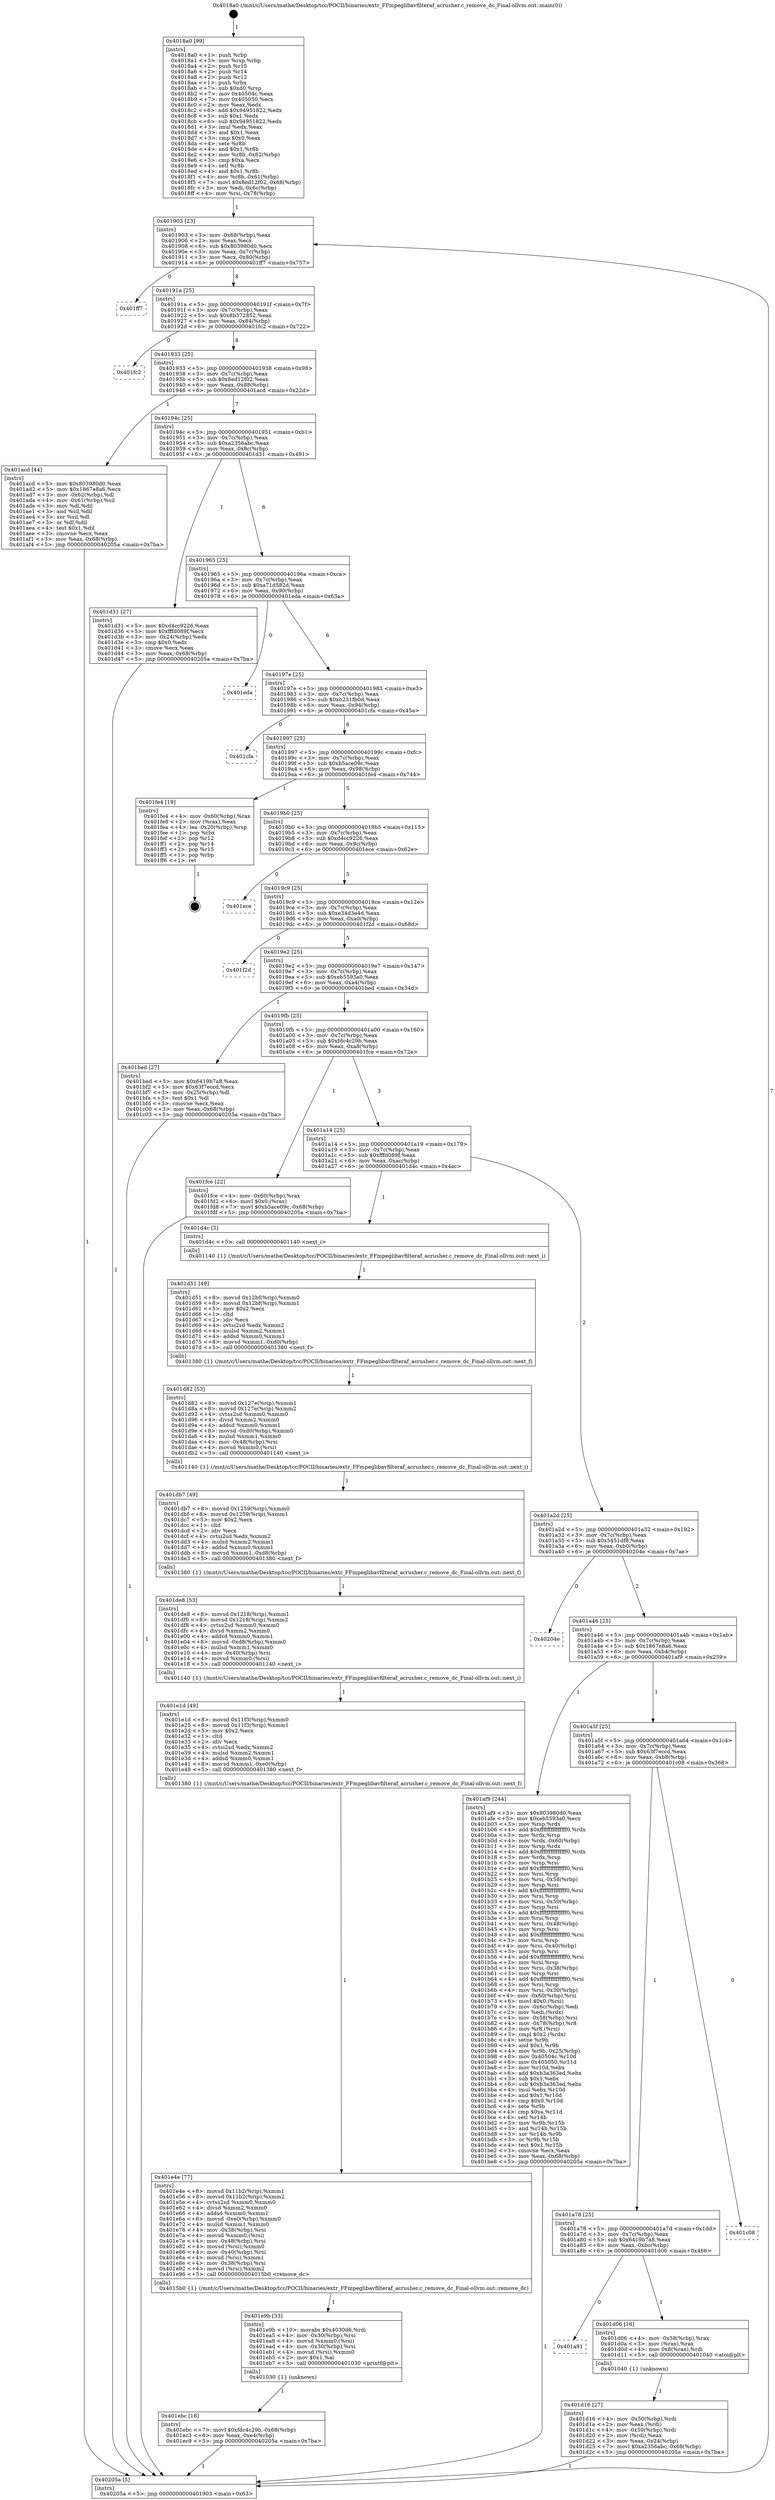 digraph "0x4018a0" {
  label = "0x4018a0 (/mnt/c/Users/mathe/Desktop/tcc/POCII/binaries/extr_FFmpeglibavfilteraf_acrusher.c_remove_dc_Final-ollvm.out::main(0))"
  labelloc = "t"
  node[shape=record]

  Entry [label="",width=0.3,height=0.3,shape=circle,fillcolor=black,style=filled]
  "0x401903" [label="{
     0x401903 [23]\l
     | [instrs]\l
     &nbsp;&nbsp;0x401903 \<+3\>: mov -0x68(%rbp),%eax\l
     &nbsp;&nbsp;0x401906 \<+2\>: mov %eax,%ecx\l
     &nbsp;&nbsp;0x401908 \<+6\>: sub $0x803980d0,%ecx\l
     &nbsp;&nbsp;0x40190e \<+3\>: mov %eax,-0x7c(%rbp)\l
     &nbsp;&nbsp;0x401911 \<+3\>: mov %ecx,-0x80(%rbp)\l
     &nbsp;&nbsp;0x401914 \<+6\>: je 0000000000401ff7 \<main+0x757\>\l
  }"]
  "0x401ff7" [label="{
     0x401ff7\l
  }", style=dashed]
  "0x40191a" [label="{
     0x40191a [25]\l
     | [instrs]\l
     &nbsp;&nbsp;0x40191a \<+5\>: jmp 000000000040191f \<main+0x7f\>\l
     &nbsp;&nbsp;0x40191f \<+3\>: mov -0x7c(%rbp),%eax\l
     &nbsp;&nbsp;0x401922 \<+5\>: sub $0x8b372852,%eax\l
     &nbsp;&nbsp;0x401927 \<+6\>: mov %eax,-0x84(%rbp)\l
     &nbsp;&nbsp;0x40192d \<+6\>: je 0000000000401fc2 \<main+0x722\>\l
  }"]
  Exit [label="",width=0.3,height=0.3,shape=circle,fillcolor=black,style=filled,peripheries=2]
  "0x401fc2" [label="{
     0x401fc2\l
  }", style=dashed]
  "0x401933" [label="{
     0x401933 [25]\l
     | [instrs]\l
     &nbsp;&nbsp;0x401933 \<+5\>: jmp 0000000000401938 \<main+0x98\>\l
     &nbsp;&nbsp;0x401938 \<+3\>: mov -0x7c(%rbp),%eax\l
     &nbsp;&nbsp;0x40193b \<+5\>: sub $0x8ed12f02,%eax\l
     &nbsp;&nbsp;0x401940 \<+6\>: mov %eax,-0x88(%rbp)\l
     &nbsp;&nbsp;0x401946 \<+6\>: je 0000000000401acd \<main+0x22d\>\l
  }"]
  "0x401ebc" [label="{
     0x401ebc [18]\l
     | [instrs]\l
     &nbsp;&nbsp;0x401ebc \<+7\>: movl $0xfdc4c29b,-0x68(%rbp)\l
     &nbsp;&nbsp;0x401ec3 \<+6\>: mov %eax,-0xe4(%rbp)\l
     &nbsp;&nbsp;0x401ec9 \<+5\>: jmp 000000000040205a \<main+0x7ba\>\l
  }"]
  "0x401acd" [label="{
     0x401acd [44]\l
     | [instrs]\l
     &nbsp;&nbsp;0x401acd \<+5\>: mov $0x803980d0,%eax\l
     &nbsp;&nbsp;0x401ad2 \<+5\>: mov $0x1867e8a6,%ecx\l
     &nbsp;&nbsp;0x401ad7 \<+3\>: mov -0x62(%rbp),%dl\l
     &nbsp;&nbsp;0x401ada \<+4\>: mov -0x61(%rbp),%sil\l
     &nbsp;&nbsp;0x401ade \<+3\>: mov %dl,%dil\l
     &nbsp;&nbsp;0x401ae1 \<+3\>: and %sil,%dil\l
     &nbsp;&nbsp;0x401ae4 \<+3\>: xor %sil,%dl\l
     &nbsp;&nbsp;0x401ae7 \<+3\>: or %dl,%dil\l
     &nbsp;&nbsp;0x401aea \<+4\>: test $0x1,%dil\l
     &nbsp;&nbsp;0x401aee \<+3\>: cmovne %ecx,%eax\l
     &nbsp;&nbsp;0x401af1 \<+3\>: mov %eax,-0x68(%rbp)\l
     &nbsp;&nbsp;0x401af4 \<+5\>: jmp 000000000040205a \<main+0x7ba\>\l
  }"]
  "0x40194c" [label="{
     0x40194c [25]\l
     | [instrs]\l
     &nbsp;&nbsp;0x40194c \<+5\>: jmp 0000000000401951 \<main+0xb1\>\l
     &nbsp;&nbsp;0x401951 \<+3\>: mov -0x7c(%rbp),%eax\l
     &nbsp;&nbsp;0x401954 \<+5\>: sub $0xa2356abc,%eax\l
     &nbsp;&nbsp;0x401959 \<+6\>: mov %eax,-0x8c(%rbp)\l
     &nbsp;&nbsp;0x40195f \<+6\>: je 0000000000401d31 \<main+0x491\>\l
  }"]
  "0x40205a" [label="{
     0x40205a [5]\l
     | [instrs]\l
     &nbsp;&nbsp;0x40205a \<+5\>: jmp 0000000000401903 \<main+0x63\>\l
  }"]
  "0x4018a0" [label="{
     0x4018a0 [99]\l
     | [instrs]\l
     &nbsp;&nbsp;0x4018a0 \<+1\>: push %rbp\l
     &nbsp;&nbsp;0x4018a1 \<+3\>: mov %rsp,%rbp\l
     &nbsp;&nbsp;0x4018a4 \<+2\>: push %r15\l
     &nbsp;&nbsp;0x4018a6 \<+2\>: push %r14\l
     &nbsp;&nbsp;0x4018a8 \<+2\>: push %r12\l
     &nbsp;&nbsp;0x4018aa \<+1\>: push %rbx\l
     &nbsp;&nbsp;0x4018ab \<+7\>: sub $0xd0,%rsp\l
     &nbsp;&nbsp;0x4018b2 \<+7\>: mov 0x40504c,%eax\l
     &nbsp;&nbsp;0x4018b9 \<+7\>: mov 0x405050,%ecx\l
     &nbsp;&nbsp;0x4018c0 \<+2\>: mov %eax,%edx\l
     &nbsp;&nbsp;0x4018c2 \<+6\>: add $0x94951822,%edx\l
     &nbsp;&nbsp;0x4018c8 \<+3\>: sub $0x1,%edx\l
     &nbsp;&nbsp;0x4018cb \<+6\>: sub $0x94951822,%edx\l
     &nbsp;&nbsp;0x4018d1 \<+3\>: imul %edx,%eax\l
     &nbsp;&nbsp;0x4018d4 \<+3\>: and $0x1,%eax\l
     &nbsp;&nbsp;0x4018d7 \<+3\>: cmp $0x0,%eax\l
     &nbsp;&nbsp;0x4018da \<+4\>: sete %r8b\l
     &nbsp;&nbsp;0x4018de \<+4\>: and $0x1,%r8b\l
     &nbsp;&nbsp;0x4018e2 \<+4\>: mov %r8b,-0x62(%rbp)\l
     &nbsp;&nbsp;0x4018e6 \<+3\>: cmp $0xa,%ecx\l
     &nbsp;&nbsp;0x4018e9 \<+4\>: setl %r8b\l
     &nbsp;&nbsp;0x4018ed \<+4\>: and $0x1,%r8b\l
     &nbsp;&nbsp;0x4018f1 \<+4\>: mov %r8b,-0x61(%rbp)\l
     &nbsp;&nbsp;0x4018f5 \<+7\>: movl $0x8ed12f02,-0x68(%rbp)\l
     &nbsp;&nbsp;0x4018fc \<+3\>: mov %edi,-0x6c(%rbp)\l
     &nbsp;&nbsp;0x4018ff \<+4\>: mov %rsi,-0x78(%rbp)\l
  }"]
  "0x401e9b" [label="{
     0x401e9b [33]\l
     | [instrs]\l
     &nbsp;&nbsp;0x401e9b \<+10\>: movabs $0x4030d6,%rdi\l
     &nbsp;&nbsp;0x401ea5 \<+4\>: mov -0x30(%rbp),%rsi\l
     &nbsp;&nbsp;0x401ea9 \<+4\>: movsd %xmm0,(%rsi)\l
     &nbsp;&nbsp;0x401ead \<+4\>: mov -0x30(%rbp),%rsi\l
     &nbsp;&nbsp;0x401eb1 \<+4\>: movsd (%rsi),%xmm0\l
     &nbsp;&nbsp;0x401eb5 \<+2\>: mov $0x1,%al\l
     &nbsp;&nbsp;0x401eb7 \<+5\>: call 0000000000401030 \<printf@plt\>\l
     | [calls]\l
     &nbsp;&nbsp;0x401030 \{1\} (unknown)\l
  }"]
  "0x401d31" [label="{
     0x401d31 [27]\l
     | [instrs]\l
     &nbsp;&nbsp;0x401d31 \<+5\>: mov $0xd4cc9226,%eax\l
     &nbsp;&nbsp;0x401d36 \<+5\>: mov $0xfffd089f,%ecx\l
     &nbsp;&nbsp;0x401d3b \<+3\>: mov -0x24(%rbp),%edx\l
     &nbsp;&nbsp;0x401d3e \<+3\>: cmp $0x0,%edx\l
     &nbsp;&nbsp;0x401d41 \<+3\>: cmove %ecx,%eax\l
     &nbsp;&nbsp;0x401d44 \<+3\>: mov %eax,-0x68(%rbp)\l
     &nbsp;&nbsp;0x401d47 \<+5\>: jmp 000000000040205a \<main+0x7ba\>\l
  }"]
  "0x401965" [label="{
     0x401965 [25]\l
     | [instrs]\l
     &nbsp;&nbsp;0x401965 \<+5\>: jmp 000000000040196a \<main+0xca\>\l
     &nbsp;&nbsp;0x40196a \<+3\>: mov -0x7c(%rbp),%eax\l
     &nbsp;&nbsp;0x40196d \<+5\>: sub $0xa71d582d,%eax\l
     &nbsp;&nbsp;0x401972 \<+6\>: mov %eax,-0x90(%rbp)\l
     &nbsp;&nbsp;0x401978 \<+6\>: je 0000000000401eda \<main+0x63a\>\l
  }"]
  "0x401e4e" [label="{
     0x401e4e [77]\l
     | [instrs]\l
     &nbsp;&nbsp;0x401e4e \<+8\>: movsd 0x11b2(%rip),%xmm1\l
     &nbsp;&nbsp;0x401e56 \<+8\>: movsd 0x11b2(%rip),%xmm2\l
     &nbsp;&nbsp;0x401e5e \<+4\>: cvtss2sd %xmm0,%xmm0\l
     &nbsp;&nbsp;0x401e62 \<+4\>: divsd %xmm2,%xmm0\l
     &nbsp;&nbsp;0x401e66 \<+4\>: addsd %xmm0,%xmm1\l
     &nbsp;&nbsp;0x401e6a \<+8\>: movsd -0xe0(%rbp),%xmm0\l
     &nbsp;&nbsp;0x401e72 \<+4\>: mulsd %xmm1,%xmm0\l
     &nbsp;&nbsp;0x401e76 \<+4\>: mov -0x38(%rbp),%rsi\l
     &nbsp;&nbsp;0x401e7a \<+4\>: movsd %xmm0,(%rsi)\l
     &nbsp;&nbsp;0x401e7e \<+4\>: mov -0x48(%rbp),%rsi\l
     &nbsp;&nbsp;0x401e82 \<+4\>: movsd (%rsi),%xmm0\l
     &nbsp;&nbsp;0x401e86 \<+4\>: mov -0x40(%rbp),%rsi\l
     &nbsp;&nbsp;0x401e8a \<+4\>: movsd (%rsi),%xmm1\l
     &nbsp;&nbsp;0x401e8e \<+4\>: mov -0x38(%rbp),%rsi\l
     &nbsp;&nbsp;0x401e92 \<+4\>: movsd (%rsi),%xmm2\l
     &nbsp;&nbsp;0x401e96 \<+5\>: call 00000000004015b0 \<remove_dc\>\l
     | [calls]\l
     &nbsp;&nbsp;0x4015b0 \{1\} (/mnt/c/Users/mathe/Desktop/tcc/POCII/binaries/extr_FFmpeglibavfilteraf_acrusher.c_remove_dc_Final-ollvm.out::remove_dc)\l
  }"]
  "0x401eda" [label="{
     0x401eda\l
  }", style=dashed]
  "0x40197e" [label="{
     0x40197e [25]\l
     | [instrs]\l
     &nbsp;&nbsp;0x40197e \<+5\>: jmp 0000000000401983 \<main+0xe3\>\l
     &nbsp;&nbsp;0x401983 \<+3\>: mov -0x7c(%rbp),%eax\l
     &nbsp;&nbsp;0x401986 \<+5\>: sub $0xb231fb0d,%eax\l
     &nbsp;&nbsp;0x40198b \<+6\>: mov %eax,-0x94(%rbp)\l
     &nbsp;&nbsp;0x401991 \<+6\>: je 0000000000401cfa \<main+0x45a\>\l
  }"]
  "0x401e1d" [label="{
     0x401e1d [49]\l
     | [instrs]\l
     &nbsp;&nbsp;0x401e1d \<+8\>: movsd 0x11f3(%rip),%xmm0\l
     &nbsp;&nbsp;0x401e25 \<+8\>: movsd 0x11f3(%rip),%xmm1\l
     &nbsp;&nbsp;0x401e2d \<+5\>: mov $0x2,%ecx\l
     &nbsp;&nbsp;0x401e32 \<+1\>: cltd\l
     &nbsp;&nbsp;0x401e33 \<+2\>: idiv %ecx\l
     &nbsp;&nbsp;0x401e35 \<+4\>: cvtsi2sd %edx,%xmm2\l
     &nbsp;&nbsp;0x401e39 \<+4\>: mulsd %xmm2,%xmm1\l
     &nbsp;&nbsp;0x401e3d \<+4\>: addsd %xmm0,%xmm1\l
     &nbsp;&nbsp;0x401e41 \<+8\>: movsd %xmm1,-0xe0(%rbp)\l
     &nbsp;&nbsp;0x401e49 \<+5\>: call 0000000000401380 \<next_f\>\l
     | [calls]\l
     &nbsp;&nbsp;0x401380 \{1\} (/mnt/c/Users/mathe/Desktop/tcc/POCII/binaries/extr_FFmpeglibavfilteraf_acrusher.c_remove_dc_Final-ollvm.out::next_f)\l
  }"]
  "0x401cfa" [label="{
     0x401cfa\l
  }", style=dashed]
  "0x401997" [label="{
     0x401997 [25]\l
     | [instrs]\l
     &nbsp;&nbsp;0x401997 \<+5\>: jmp 000000000040199c \<main+0xfc\>\l
     &nbsp;&nbsp;0x40199c \<+3\>: mov -0x7c(%rbp),%eax\l
     &nbsp;&nbsp;0x40199f \<+5\>: sub $0xb5ace09c,%eax\l
     &nbsp;&nbsp;0x4019a4 \<+6\>: mov %eax,-0x98(%rbp)\l
     &nbsp;&nbsp;0x4019aa \<+6\>: je 0000000000401fe4 \<main+0x744\>\l
  }"]
  "0x401de8" [label="{
     0x401de8 [53]\l
     | [instrs]\l
     &nbsp;&nbsp;0x401de8 \<+8\>: movsd 0x1218(%rip),%xmm1\l
     &nbsp;&nbsp;0x401df0 \<+8\>: movsd 0x1218(%rip),%xmm2\l
     &nbsp;&nbsp;0x401df8 \<+4\>: cvtss2sd %xmm0,%xmm0\l
     &nbsp;&nbsp;0x401dfc \<+4\>: divsd %xmm2,%xmm0\l
     &nbsp;&nbsp;0x401e00 \<+4\>: addsd %xmm0,%xmm1\l
     &nbsp;&nbsp;0x401e04 \<+8\>: movsd -0xd8(%rbp),%xmm0\l
     &nbsp;&nbsp;0x401e0c \<+4\>: mulsd %xmm1,%xmm0\l
     &nbsp;&nbsp;0x401e10 \<+4\>: mov -0x40(%rbp),%rsi\l
     &nbsp;&nbsp;0x401e14 \<+4\>: movsd %xmm0,(%rsi)\l
     &nbsp;&nbsp;0x401e18 \<+5\>: call 0000000000401140 \<next_i\>\l
     | [calls]\l
     &nbsp;&nbsp;0x401140 \{1\} (/mnt/c/Users/mathe/Desktop/tcc/POCII/binaries/extr_FFmpeglibavfilteraf_acrusher.c_remove_dc_Final-ollvm.out::next_i)\l
  }"]
  "0x401fe4" [label="{
     0x401fe4 [19]\l
     | [instrs]\l
     &nbsp;&nbsp;0x401fe4 \<+4\>: mov -0x60(%rbp),%rax\l
     &nbsp;&nbsp;0x401fe8 \<+2\>: mov (%rax),%eax\l
     &nbsp;&nbsp;0x401fea \<+4\>: lea -0x20(%rbp),%rsp\l
     &nbsp;&nbsp;0x401fee \<+1\>: pop %rbx\l
     &nbsp;&nbsp;0x401fef \<+2\>: pop %r12\l
     &nbsp;&nbsp;0x401ff1 \<+2\>: pop %r14\l
     &nbsp;&nbsp;0x401ff3 \<+2\>: pop %r15\l
     &nbsp;&nbsp;0x401ff5 \<+1\>: pop %rbp\l
     &nbsp;&nbsp;0x401ff6 \<+1\>: ret\l
  }"]
  "0x4019b0" [label="{
     0x4019b0 [25]\l
     | [instrs]\l
     &nbsp;&nbsp;0x4019b0 \<+5\>: jmp 00000000004019b5 \<main+0x115\>\l
     &nbsp;&nbsp;0x4019b5 \<+3\>: mov -0x7c(%rbp),%eax\l
     &nbsp;&nbsp;0x4019b8 \<+5\>: sub $0xd4cc9226,%eax\l
     &nbsp;&nbsp;0x4019bd \<+6\>: mov %eax,-0x9c(%rbp)\l
     &nbsp;&nbsp;0x4019c3 \<+6\>: je 0000000000401ece \<main+0x62e\>\l
  }"]
  "0x401db7" [label="{
     0x401db7 [49]\l
     | [instrs]\l
     &nbsp;&nbsp;0x401db7 \<+8\>: movsd 0x1259(%rip),%xmm0\l
     &nbsp;&nbsp;0x401dbf \<+8\>: movsd 0x1259(%rip),%xmm1\l
     &nbsp;&nbsp;0x401dc7 \<+5\>: mov $0x2,%ecx\l
     &nbsp;&nbsp;0x401dcc \<+1\>: cltd\l
     &nbsp;&nbsp;0x401dcd \<+2\>: idiv %ecx\l
     &nbsp;&nbsp;0x401dcf \<+4\>: cvtsi2sd %edx,%xmm2\l
     &nbsp;&nbsp;0x401dd3 \<+4\>: mulsd %xmm2,%xmm1\l
     &nbsp;&nbsp;0x401dd7 \<+4\>: addsd %xmm0,%xmm1\l
     &nbsp;&nbsp;0x401ddb \<+8\>: movsd %xmm1,-0xd8(%rbp)\l
     &nbsp;&nbsp;0x401de3 \<+5\>: call 0000000000401380 \<next_f\>\l
     | [calls]\l
     &nbsp;&nbsp;0x401380 \{1\} (/mnt/c/Users/mathe/Desktop/tcc/POCII/binaries/extr_FFmpeglibavfilteraf_acrusher.c_remove_dc_Final-ollvm.out::next_f)\l
  }"]
  "0x401ece" [label="{
     0x401ece\l
  }", style=dashed]
  "0x4019c9" [label="{
     0x4019c9 [25]\l
     | [instrs]\l
     &nbsp;&nbsp;0x4019c9 \<+5\>: jmp 00000000004019ce \<main+0x12e\>\l
     &nbsp;&nbsp;0x4019ce \<+3\>: mov -0x7c(%rbp),%eax\l
     &nbsp;&nbsp;0x4019d1 \<+5\>: sub $0xe34d3e4d,%eax\l
     &nbsp;&nbsp;0x4019d6 \<+6\>: mov %eax,-0xa0(%rbp)\l
     &nbsp;&nbsp;0x4019dc \<+6\>: je 0000000000401f2d \<main+0x68d\>\l
  }"]
  "0x401d82" [label="{
     0x401d82 [53]\l
     | [instrs]\l
     &nbsp;&nbsp;0x401d82 \<+8\>: movsd 0x127e(%rip),%xmm1\l
     &nbsp;&nbsp;0x401d8a \<+8\>: movsd 0x127e(%rip),%xmm2\l
     &nbsp;&nbsp;0x401d92 \<+4\>: cvtss2sd %xmm0,%xmm0\l
     &nbsp;&nbsp;0x401d96 \<+4\>: divsd %xmm2,%xmm0\l
     &nbsp;&nbsp;0x401d9a \<+4\>: addsd %xmm0,%xmm1\l
     &nbsp;&nbsp;0x401d9e \<+8\>: movsd -0xd0(%rbp),%xmm0\l
     &nbsp;&nbsp;0x401da6 \<+4\>: mulsd %xmm1,%xmm0\l
     &nbsp;&nbsp;0x401daa \<+4\>: mov -0x48(%rbp),%rsi\l
     &nbsp;&nbsp;0x401dae \<+4\>: movsd %xmm0,(%rsi)\l
     &nbsp;&nbsp;0x401db2 \<+5\>: call 0000000000401140 \<next_i\>\l
     | [calls]\l
     &nbsp;&nbsp;0x401140 \{1\} (/mnt/c/Users/mathe/Desktop/tcc/POCII/binaries/extr_FFmpeglibavfilteraf_acrusher.c_remove_dc_Final-ollvm.out::next_i)\l
  }"]
  "0x401f2d" [label="{
     0x401f2d\l
  }", style=dashed]
  "0x4019e2" [label="{
     0x4019e2 [25]\l
     | [instrs]\l
     &nbsp;&nbsp;0x4019e2 \<+5\>: jmp 00000000004019e7 \<main+0x147\>\l
     &nbsp;&nbsp;0x4019e7 \<+3\>: mov -0x7c(%rbp),%eax\l
     &nbsp;&nbsp;0x4019ea \<+5\>: sub $0xeb5593a0,%eax\l
     &nbsp;&nbsp;0x4019ef \<+6\>: mov %eax,-0xa4(%rbp)\l
     &nbsp;&nbsp;0x4019f5 \<+6\>: je 0000000000401bed \<main+0x34d\>\l
  }"]
  "0x401d51" [label="{
     0x401d51 [49]\l
     | [instrs]\l
     &nbsp;&nbsp;0x401d51 \<+8\>: movsd 0x12bf(%rip),%xmm0\l
     &nbsp;&nbsp;0x401d59 \<+8\>: movsd 0x12bf(%rip),%xmm1\l
     &nbsp;&nbsp;0x401d61 \<+5\>: mov $0x2,%ecx\l
     &nbsp;&nbsp;0x401d66 \<+1\>: cltd\l
     &nbsp;&nbsp;0x401d67 \<+2\>: idiv %ecx\l
     &nbsp;&nbsp;0x401d69 \<+4\>: cvtsi2sd %edx,%xmm2\l
     &nbsp;&nbsp;0x401d6d \<+4\>: mulsd %xmm2,%xmm1\l
     &nbsp;&nbsp;0x401d71 \<+4\>: addsd %xmm0,%xmm1\l
     &nbsp;&nbsp;0x401d75 \<+8\>: movsd %xmm1,-0xd0(%rbp)\l
     &nbsp;&nbsp;0x401d7d \<+5\>: call 0000000000401380 \<next_f\>\l
     | [calls]\l
     &nbsp;&nbsp;0x401380 \{1\} (/mnt/c/Users/mathe/Desktop/tcc/POCII/binaries/extr_FFmpeglibavfilteraf_acrusher.c_remove_dc_Final-ollvm.out::next_f)\l
  }"]
  "0x401bed" [label="{
     0x401bed [27]\l
     | [instrs]\l
     &nbsp;&nbsp;0x401bed \<+5\>: mov $0x6419b7a8,%eax\l
     &nbsp;&nbsp;0x401bf2 \<+5\>: mov $0x63f7eccd,%ecx\l
     &nbsp;&nbsp;0x401bf7 \<+3\>: mov -0x25(%rbp),%dl\l
     &nbsp;&nbsp;0x401bfa \<+3\>: test $0x1,%dl\l
     &nbsp;&nbsp;0x401bfd \<+3\>: cmovne %ecx,%eax\l
     &nbsp;&nbsp;0x401c00 \<+3\>: mov %eax,-0x68(%rbp)\l
     &nbsp;&nbsp;0x401c03 \<+5\>: jmp 000000000040205a \<main+0x7ba\>\l
  }"]
  "0x4019fb" [label="{
     0x4019fb [25]\l
     | [instrs]\l
     &nbsp;&nbsp;0x4019fb \<+5\>: jmp 0000000000401a00 \<main+0x160\>\l
     &nbsp;&nbsp;0x401a00 \<+3\>: mov -0x7c(%rbp),%eax\l
     &nbsp;&nbsp;0x401a03 \<+5\>: sub $0xfdc4c29b,%eax\l
     &nbsp;&nbsp;0x401a08 \<+6\>: mov %eax,-0xa8(%rbp)\l
     &nbsp;&nbsp;0x401a0e \<+6\>: je 0000000000401fce \<main+0x72e\>\l
  }"]
  "0x401d16" [label="{
     0x401d16 [27]\l
     | [instrs]\l
     &nbsp;&nbsp;0x401d16 \<+4\>: mov -0x50(%rbp),%rdi\l
     &nbsp;&nbsp;0x401d1a \<+2\>: mov %eax,(%rdi)\l
     &nbsp;&nbsp;0x401d1c \<+4\>: mov -0x50(%rbp),%rdi\l
     &nbsp;&nbsp;0x401d20 \<+2\>: mov (%rdi),%eax\l
     &nbsp;&nbsp;0x401d22 \<+3\>: mov %eax,-0x24(%rbp)\l
     &nbsp;&nbsp;0x401d25 \<+7\>: movl $0xa2356abc,-0x68(%rbp)\l
     &nbsp;&nbsp;0x401d2c \<+5\>: jmp 000000000040205a \<main+0x7ba\>\l
  }"]
  "0x401fce" [label="{
     0x401fce [22]\l
     | [instrs]\l
     &nbsp;&nbsp;0x401fce \<+4\>: mov -0x60(%rbp),%rax\l
     &nbsp;&nbsp;0x401fd2 \<+6\>: movl $0x0,(%rax)\l
     &nbsp;&nbsp;0x401fd8 \<+7\>: movl $0xb5ace09c,-0x68(%rbp)\l
     &nbsp;&nbsp;0x401fdf \<+5\>: jmp 000000000040205a \<main+0x7ba\>\l
  }"]
  "0x401a14" [label="{
     0x401a14 [25]\l
     | [instrs]\l
     &nbsp;&nbsp;0x401a14 \<+5\>: jmp 0000000000401a19 \<main+0x179\>\l
     &nbsp;&nbsp;0x401a19 \<+3\>: mov -0x7c(%rbp),%eax\l
     &nbsp;&nbsp;0x401a1c \<+5\>: sub $0xfffd089f,%eax\l
     &nbsp;&nbsp;0x401a21 \<+6\>: mov %eax,-0xac(%rbp)\l
     &nbsp;&nbsp;0x401a27 \<+6\>: je 0000000000401d4c \<main+0x4ac\>\l
  }"]
  "0x401a91" [label="{
     0x401a91\l
  }", style=dashed]
  "0x401d4c" [label="{
     0x401d4c [5]\l
     | [instrs]\l
     &nbsp;&nbsp;0x401d4c \<+5\>: call 0000000000401140 \<next_i\>\l
     | [calls]\l
     &nbsp;&nbsp;0x401140 \{1\} (/mnt/c/Users/mathe/Desktop/tcc/POCII/binaries/extr_FFmpeglibavfilteraf_acrusher.c_remove_dc_Final-ollvm.out::next_i)\l
  }"]
  "0x401a2d" [label="{
     0x401a2d [25]\l
     | [instrs]\l
     &nbsp;&nbsp;0x401a2d \<+5\>: jmp 0000000000401a32 \<main+0x192\>\l
     &nbsp;&nbsp;0x401a32 \<+3\>: mov -0x7c(%rbp),%eax\l
     &nbsp;&nbsp;0x401a35 \<+5\>: sub $0x5451df8,%eax\l
     &nbsp;&nbsp;0x401a3a \<+6\>: mov %eax,-0xb0(%rbp)\l
     &nbsp;&nbsp;0x401a40 \<+6\>: je 000000000040204e \<main+0x7ae\>\l
  }"]
  "0x401d06" [label="{
     0x401d06 [16]\l
     | [instrs]\l
     &nbsp;&nbsp;0x401d06 \<+4\>: mov -0x58(%rbp),%rax\l
     &nbsp;&nbsp;0x401d0a \<+3\>: mov (%rax),%rax\l
     &nbsp;&nbsp;0x401d0d \<+4\>: mov 0x8(%rax),%rdi\l
     &nbsp;&nbsp;0x401d11 \<+5\>: call 0000000000401040 \<atoi@plt\>\l
     | [calls]\l
     &nbsp;&nbsp;0x401040 \{1\} (unknown)\l
  }"]
  "0x40204e" [label="{
     0x40204e\l
  }", style=dashed]
  "0x401a46" [label="{
     0x401a46 [25]\l
     | [instrs]\l
     &nbsp;&nbsp;0x401a46 \<+5\>: jmp 0000000000401a4b \<main+0x1ab\>\l
     &nbsp;&nbsp;0x401a4b \<+3\>: mov -0x7c(%rbp),%eax\l
     &nbsp;&nbsp;0x401a4e \<+5\>: sub $0x1867e8a6,%eax\l
     &nbsp;&nbsp;0x401a53 \<+6\>: mov %eax,-0xb4(%rbp)\l
     &nbsp;&nbsp;0x401a59 \<+6\>: je 0000000000401af9 \<main+0x259\>\l
  }"]
  "0x401a78" [label="{
     0x401a78 [25]\l
     | [instrs]\l
     &nbsp;&nbsp;0x401a78 \<+5\>: jmp 0000000000401a7d \<main+0x1dd\>\l
     &nbsp;&nbsp;0x401a7d \<+3\>: mov -0x7c(%rbp),%eax\l
     &nbsp;&nbsp;0x401a80 \<+5\>: sub $0x6419b7a8,%eax\l
     &nbsp;&nbsp;0x401a85 \<+6\>: mov %eax,-0xbc(%rbp)\l
     &nbsp;&nbsp;0x401a8b \<+6\>: je 0000000000401d06 \<main+0x466\>\l
  }"]
  "0x401af9" [label="{
     0x401af9 [244]\l
     | [instrs]\l
     &nbsp;&nbsp;0x401af9 \<+5\>: mov $0x803980d0,%eax\l
     &nbsp;&nbsp;0x401afe \<+5\>: mov $0xeb5593a0,%ecx\l
     &nbsp;&nbsp;0x401b03 \<+3\>: mov %rsp,%rdx\l
     &nbsp;&nbsp;0x401b06 \<+4\>: add $0xfffffffffffffff0,%rdx\l
     &nbsp;&nbsp;0x401b0a \<+3\>: mov %rdx,%rsp\l
     &nbsp;&nbsp;0x401b0d \<+4\>: mov %rdx,-0x60(%rbp)\l
     &nbsp;&nbsp;0x401b11 \<+3\>: mov %rsp,%rdx\l
     &nbsp;&nbsp;0x401b14 \<+4\>: add $0xfffffffffffffff0,%rdx\l
     &nbsp;&nbsp;0x401b18 \<+3\>: mov %rdx,%rsp\l
     &nbsp;&nbsp;0x401b1b \<+3\>: mov %rsp,%rsi\l
     &nbsp;&nbsp;0x401b1e \<+4\>: add $0xfffffffffffffff0,%rsi\l
     &nbsp;&nbsp;0x401b22 \<+3\>: mov %rsi,%rsp\l
     &nbsp;&nbsp;0x401b25 \<+4\>: mov %rsi,-0x58(%rbp)\l
     &nbsp;&nbsp;0x401b29 \<+3\>: mov %rsp,%rsi\l
     &nbsp;&nbsp;0x401b2c \<+4\>: add $0xfffffffffffffff0,%rsi\l
     &nbsp;&nbsp;0x401b30 \<+3\>: mov %rsi,%rsp\l
     &nbsp;&nbsp;0x401b33 \<+4\>: mov %rsi,-0x50(%rbp)\l
     &nbsp;&nbsp;0x401b37 \<+3\>: mov %rsp,%rsi\l
     &nbsp;&nbsp;0x401b3a \<+4\>: add $0xfffffffffffffff0,%rsi\l
     &nbsp;&nbsp;0x401b3e \<+3\>: mov %rsi,%rsp\l
     &nbsp;&nbsp;0x401b41 \<+4\>: mov %rsi,-0x48(%rbp)\l
     &nbsp;&nbsp;0x401b45 \<+3\>: mov %rsp,%rsi\l
     &nbsp;&nbsp;0x401b48 \<+4\>: add $0xfffffffffffffff0,%rsi\l
     &nbsp;&nbsp;0x401b4c \<+3\>: mov %rsi,%rsp\l
     &nbsp;&nbsp;0x401b4f \<+4\>: mov %rsi,-0x40(%rbp)\l
     &nbsp;&nbsp;0x401b53 \<+3\>: mov %rsp,%rsi\l
     &nbsp;&nbsp;0x401b56 \<+4\>: add $0xfffffffffffffff0,%rsi\l
     &nbsp;&nbsp;0x401b5a \<+3\>: mov %rsi,%rsp\l
     &nbsp;&nbsp;0x401b5d \<+4\>: mov %rsi,-0x38(%rbp)\l
     &nbsp;&nbsp;0x401b61 \<+3\>: mov %rsp,%rsi\l
     &nbsp;&nbsp;0x401b64 \<+4\>: add $0xfffffffffffffff0,%rsi\l
     &nbsp;&nbsp;0x401b68 \<+3\>: mov %rsi,%rsp\l
     &nbsp;&nbsp;0x401b6b \<+4\>: mov %rsi,-0x30(%rbp)\l
     &nbsp;&nbsp;0x401b6f \<+4\>: mov -0x60(%rbp),%rsi\l
     &nbsp;&nbsp;0x401b73 \<+6\>: movl $0x0,(%rsi)\l
     &nbsp;&nbsp;0x401b79 \<+3\>: mov -0x6c(%rbp),%edi\l
     &nbsp;&nbsp;0x401b7c \<+2\>: mov %edi,(%rdx)\l
     &nbsp;&nbsp;0x401b7e \<+4\>: mov -0x58(%rbp),%rsi\l
     &nbsp;&nbsp;0x401b82 \<+4\>: mov -0x78(%rbp),%r8\l
     &nbsp;&nbsp;0x401b86 \<+3\>: mov %r8,(%rsi)\l
     &nbsp;&nbsp;0x401b89 \<+3\>: cmpl $0x2,(%rdx)\l
     &nbsp;&nbsp;0x401b8c \<+4\>: setne %r9b\l
     &nbsp;&nbsp;0x401b90 \<+4\>: and $0x1,%r9b\l
     &nbsp;&nbsp;0x401b94 \<+4\>: mov %r9b,-0x25(%rbp)\l
     &nbsp;&nbsp;0x401b98 \<+8\>: mov 0x40504c,%r10d\l
     &nbsp;&nbsp;0x401ba0 \<+8\>: mov 0x405050,%r11d\l
     &nbsp;&nbsp;0x401ba8 \<+3\>: mov %r10d,%ebx\l
     &nbsp;&nbsp;0x401bab \<+6\>: add $0xb3a363ed,%ebx\l
     &nbsp;&nbsp;0x401bb1 \<+3\>: sub $0x1,%ebx\l
     &nbsp;&nbsp;0x401bb4 \<+6\>: sub $0xb3a363ed,%ebx\l
     &nbsp;&nbsp;0x401bba \<+4\>: imul %ebx,%r10d\l
     &nbsp;&nbsp;0x401bbe \<+4\>: and $0x1,%r10d\l
     &nbsp;&nbsp;0x401bc2 \<+4\>: cmp $0x0,%r10d\l
     &nbsp;&nbsp;0x401bc6 \<+4\>: sete %r9b\l
     &nbsp;&nbsp;0x401bca \<+4\>: cmp $0xa,%r11d\l
     &nbsp;&nbsp;0x401bce \<+4\>: setl %r14b\l
     &nbsp;&nbsp;0x401bd2 \<+3\>: mov %r9b,%r15b\l
     &nbsp;&nbsp;0x401bd5 \<+3\>: and %r14b,%r15b\l
     &nbsp;&nbsp;0x401bd8 \<+3\>: xor %r14b,%r9b\l
     &nbsp;&nbsp;0x401bdb \<+3\>: or %r9b,%r15b\l
     &nbsp;&nbsp;0x401bde \<+4\>: test $0x1,%r15b\l
     &nbsp;&nbsp;0x401be2 \<+3\>: cmovne %ecx,%eax\l
     &nbsp;&nbsp;0x401be5 \<+3\>: mov %eax,-0x68(%rbp)\l
     &nbsp;&nbsp;0x401be8 \<+5\>: jmp 000000000040205a \<main+0x7ba\>\l
  }"]
  "0x401a5f" [label="{
     0x401a5f [25]\l
     | [instrs]\l
     &nbsp;&nbsp;0x401a5f \<+5\>: jmp 0000000000401a64 \<main+0x1c4\>\l
     &nbsp;&nbsp;0x401a64 \<+3\>: mov -0x7c(%rbp),%eax\l
     &nbsp;&nbsp;0x401a67 \<+5\>: sub $0x63f7eccd,%eax\l
     &nbsp;&nbsp;0x401a6c \<+6\>: mov %eax,-0xb8(%rbp)\l
     &nbsp;&nbsp;0x401a72 \<+6\>: je 0000000000401c08 \<main+0x368\>\l
  }"]
  "0x401c08" [label="{
     0x401c08\l
  }", style=dashed]
  Entry -> "0x4018a0" [label=" 1"]
  "0x401903" -> "0x401ff7" [label=" 0"]
  "0x401903" -> "0x40191a" [label=" 8"]
  "0x401fe4" -> Exit [label=" 1"]
  "0x40191a" -> "0x401fc2" [label=" 0"]
  "0x40191a" -> "0x401933" [label=" 8"]
  "0x401fce" -> "0x40205a" [label=" 1"]
  "0x401933" -> "0x401acd" [label=" 1"]
  "0x401933" -> "0x40194c" [label=" 7"]
  "0x401acd" -> "0x40205a" [label=" 1"]
  "0x4018a0" -> "0x401903" [label=" 1"]
  "0x40205a" -> "0x401903" [label=" 7"]
  "0x401ebc" -> "0x40205a" [label=" 1"]
  "0x40194c" -> "0x401d31" [label=" 1"]
  "0x40194c" -> "0x401965" [label=" 6"]
  "0x401e9b" -> "0x401ebc" [label=" 1"]
  "0x401965" -> "0x401eda" [label=" 0"]
  "0x401965" -> "0x40197e" [label=" 6"]
  "0x401e4e" -> "0x401e9b" [label=" 1"]
  "0x40197e" -> "0x401cfa" [label=" 0"]
  "0x40197e" -> "0x401997" [label=" 6"]
  "0x401e1d" -> "0x401e4e" [label=" 1"]
  "0x401997" -> "0x401fe4" [label=" 1"]
  "0x401997" -> "0x4019b0" [label=" 5"]
  "0x401de8" -> "0x401e1d" [label=" 1"]
  "0x4019b0" -> "0x401ece" [label=" 0"]
  "0x4019b0" -> "0x4019c9" [label=" 5"]
  "0x401db7" -> "0x401de8" [label=" 1"]
  "0x4019c9" -> "0x401f2d" [label=" 0"]
  "0x4019c9" -> "0x4019e2" [label=" 5"]
  "0x401d82" -> "0x401db7" [label=" 1"]
  "0x4019e2" -> "0x401bed" [label=" 1"]
  "0x4019e2" -> "0x4019fb" [label=" 4"]
  "0x401d51" -> "0x401d82" [label=" 1"]
  "0x4019fb" -> "0x401fce" [label=" 1"]
  "0x4019fb" -> "0x401a14" [label=" 3"]
  "0x401d4c" -> "0x401d51" [label=" 1"]
  "0x401a14" -> "0x401d4c" [label=" 1"]
  "0x401a14" -> "0x401a2d" [label=" 2"]
  "0x401d31" -> "0x40205a" [label=" 1"]
  "0x401a2d" -> "0x40204e" [label=" 0"]
  "0x401a2d" -> "0x401a46" [label=" 2"]
  "0x401d16" -> "0x40205a" [label=" 1"]
  "0x401a46" -> "0x401af9" [label=" 1"]
  "0x401a46" -> "0x401a5f" [label=" 1"]
  "0x401a78" -> "0x401a91" [label=" 0"]
  "0x401af9" -> "0x40205a" [label=" 1"]
  "0x401bed" -> "0x40205a" [label=" 1"]
  "0x401a78" -> "0x401d06" [label=" 1"]
  "0x401a5f" -> "0x401c08" [label=" 0"]
  "0x401a5f" -> "0x401a78" [label=" 1"]
  "0x401d06" -> "0x401d16" [label=" 1"]
}
